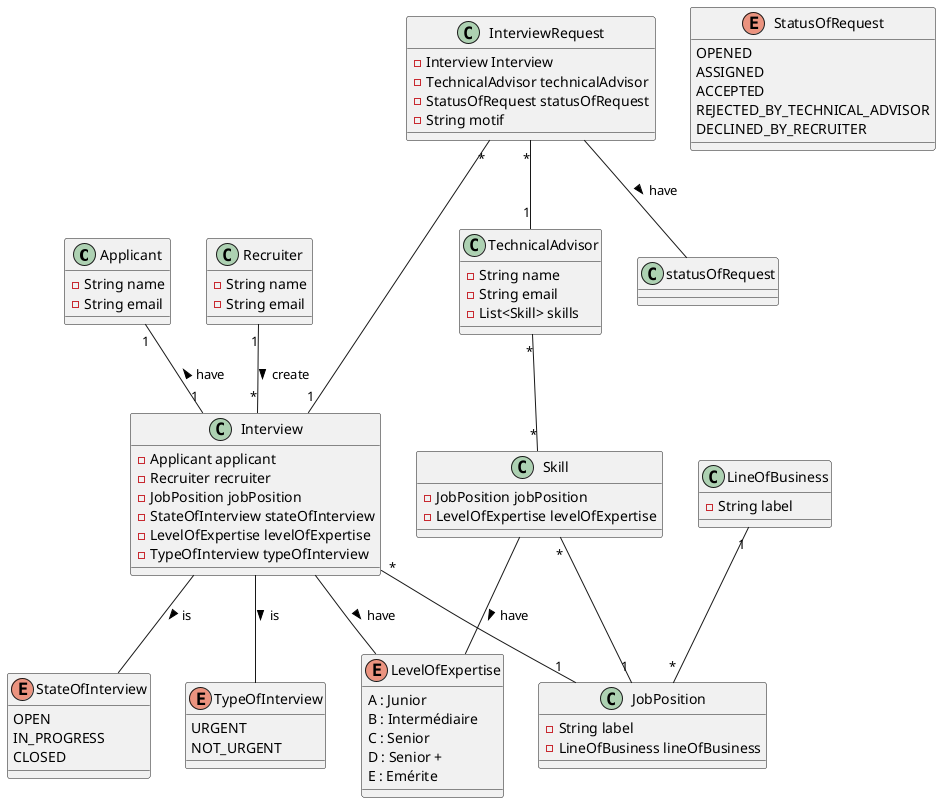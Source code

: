 @startuml

class Applicant {
 - String name
 - String email
}

class Recruiter {
 - String name
 - String email
}

class Interview {
 - Applicant applicant
 - Recruiter recruiter
 - JobPosition jobPosition
 - StateOfInterview stateOfInterview
 - LevelOfExpertise levelOfExpertise
 - TypeOfInterview typeOfInterview
}

Recruiter "1" -- "*" Interview : create >
Applicant "1" -- "1" Interview : have <

enum StateOfInterview {
 OPEN
 IN_PROGRESS
 CLOSED
}

enum TypeOfInterview {
 URGENT
 NOT_URGENT
}

Interview -- StateOfInterview : is >
Interview -- TypeOfInterview : is >

class LineOfBusiness {
 - String label
}

class JobPosition {
 - String label
 - LineOfBusiness lineOfBusiness
}

LineOfBusiness "1" -- "*" JobPosition

enum LevelOfExpertise {
 A : Junior
 B : Intermédiaire
 C : Senior
 D : Senior +
 E : Emérite
}

class Skill {
 - JobPosition jobPosition
 - LevelOfExpertise levelOfExpertise
}

Skill "*" -- "1" JobPosition
Skill --  LevelOfExpertise : have >
Interview "*" -- "1" JobPosition
Interview -- LevelOfExpertise : have >

class TechnicalAdvisor {
 - String name
 - String email
 - List<Skill> skills
}

TechnicalAdvisor "*" -- "*" Skill

class InterviewRequest {
    - Interview Interview
    - TechnicalAdvisor technicalAdvisor
    - StatusOfRequest statusOfRequest
    - String motif
}

InterviewRequest "*" -- "1" Interview
InterviewRequest "*" -- "1" TechnicalAdvisor

enum StatusOfRequest {
 OPENED
 ASSIGNED
 ACCEPTED
 REJECTED_BY_TECHNICAL_ADVISOR
 DECLINED_BY_RECRUITER
}

InterviewRequest -- statusOfRequest : have >

@enduml
